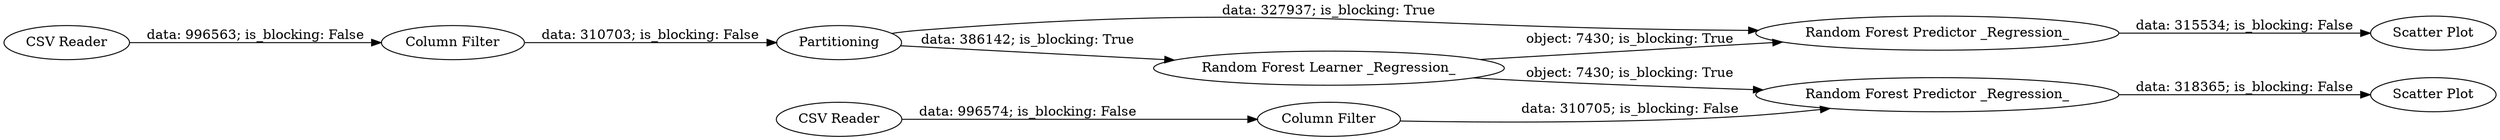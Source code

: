 digraph {
	"-4841260898749431542_2452" [label="Column Filter"]
	"-4841260898749431542_2462" [label="Scatter Plot"]
	"-4841260898749431542_2463" [label="Scatter Plot"]
	"-4841260898749431542_2453" [label="CSV Reader"]
	"-4841260898749431542_2455" [label="Random Forest Predictor _Regression_"]
	"-4841260898749431542_2451" [label="Column Filter"]
	"-4841260898749431542_2464" [label="Random Forest Learner _Regression_"]
	"-4841260898749431542_2461" [label="Random Forest Predictor _Regression_"]
	"-4841260898749431542_2447" [label="CSV Reader"]
	"-4841260898749431542_2454" [label=Partitioning]
	"-4841260898749431542_2461" -> "-4841260898749431542_2463" [label="data: 318365; is_blocking: False"]
	"-4841260898749431542_2452" -> "-4841260898749431542_2461" [label="data: 310705; is_blocking: False"]
	"-4841260898749431542_2451" -> "-4841260898749431542_2454" [label="data: 310703; is_blocking: False"]
	"-4841260898749431542_2455" -> "-4841260898749431542_2462" [label="data: 315534; is_blocking: False"]
	"-4841260898749431542_2454" -> "-4841260898749431542_2455" [label="data: 327937; is_blocking: True"]
	"-4841260898749431542_2464" -> "-4841260898749431542_2455" [label="object: 7430; is_blocking: True"]
	"-4841260898749431542_2454" -> "-4841260898749431542_2464" [label="data: 386142; is_blocking: True"]
	"-4841260898749431542_2464" -> "-4841260898749431542_2461" [label="object: 7430; is_blocking: True"]
	"-4841260898749431542_2447" -> "-4841260898749431542_2451" [label="data: 996563; is_blocking: False"]
	"-4841260898749431542_2453" -> "-4841260898749431542_2452" [label="data: 996574; is_blocking: False"]
	rankdir=LR
}
